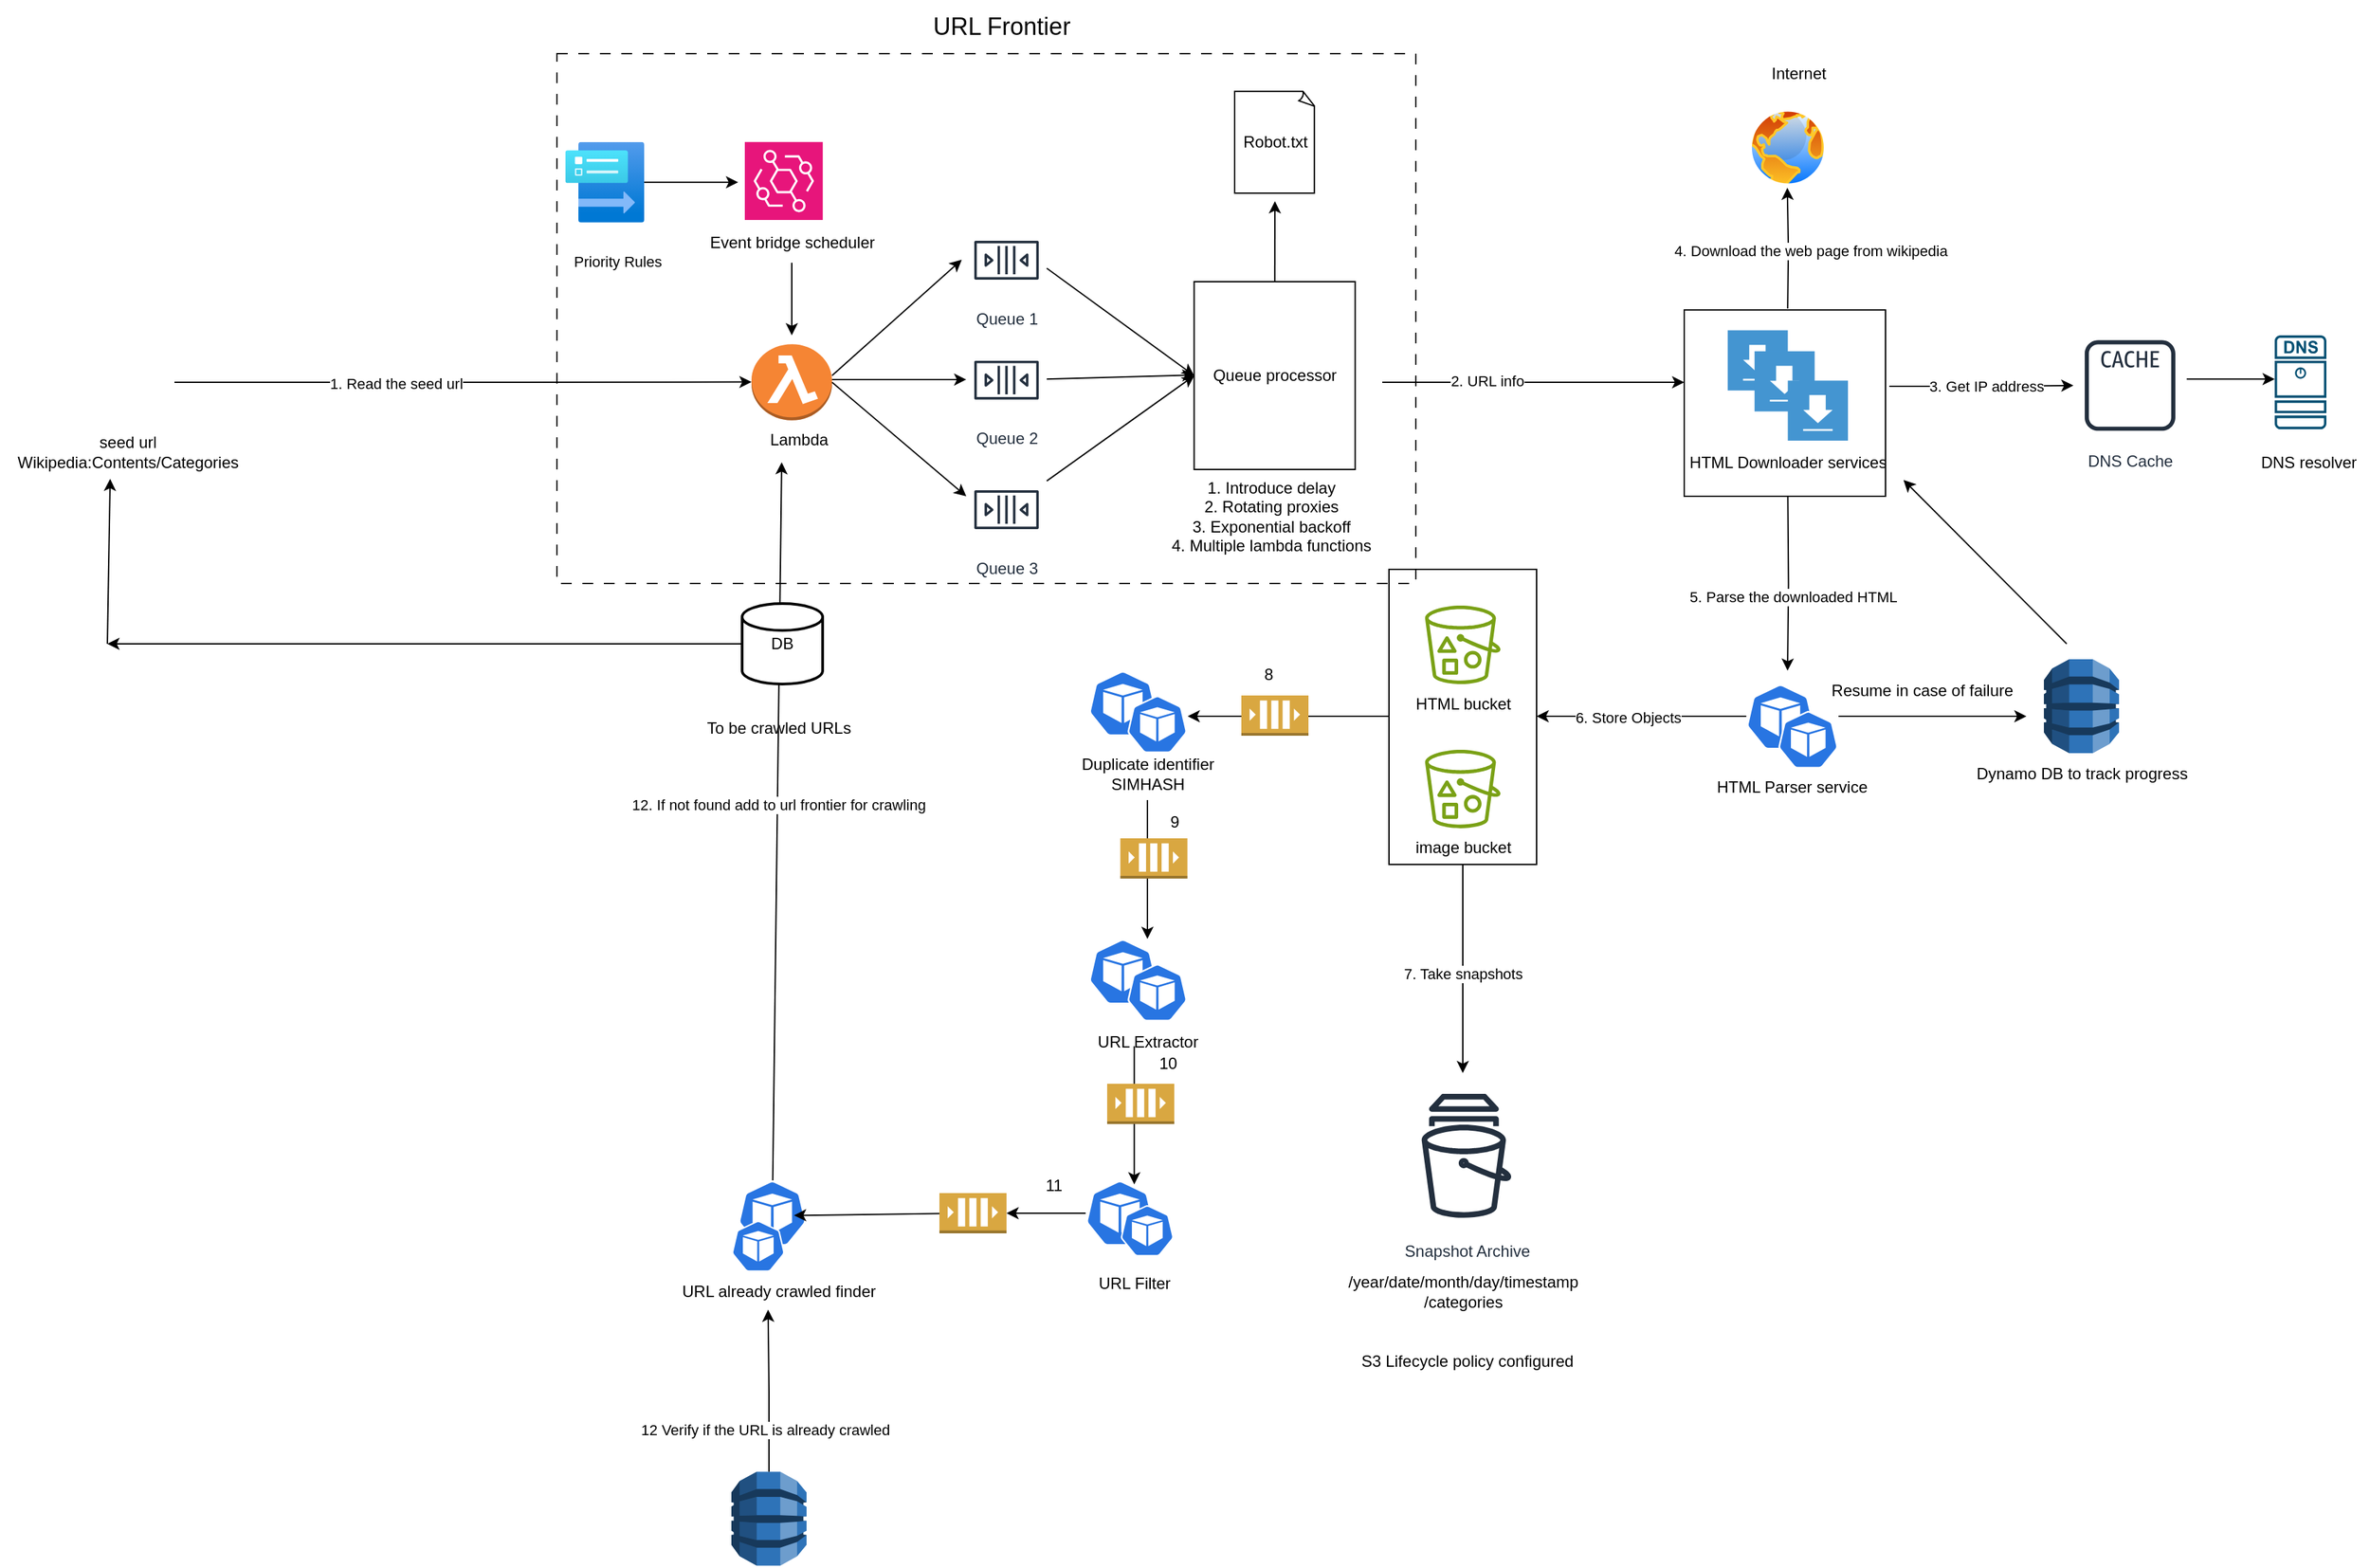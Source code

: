 <mxfile version="24.6.1" type="github">
  <diagram name="Page-1" id="T6FG5JUvPaCqkUUWs33g">
    <mxGraphModel dx="2901" dy="2290" grid="1" gridSize="10" guides="1" tooltips="1" connect="1" arrows="1" fold="1" page="1" pageScale="1" pageWidth="827" pageHeight="1169" math="0" shadow="0">
      <root>
        <mxCell id="0" />
        <mxCell id="1" parent="0" />
        <mxCell id="AsswK9h2NQhdAezXCvUA-1" style="edgeStyle=orthogonalEdgeStyle;rounded=0;orthogonalLoop=1;jettySize=auto;html=1;exitX=1;exitY=0.5;exitDx=0;exitDy=0;entryX=-0.042;entryY=0.4;entryDx=0;entryDy=0;entryPerimeter=0;" edge="1" parent="1" source="u7bU3b1OENKQPTIL70ho-2">
          <mxGeometry relative="1" as="geometry">
            <mxPoint x="130.0" y="234.8" as="targetPoint" />
          </mxGeometry>
        </mxCell>
        <mxCell id="AsswK9h2NQhdAezXCvUA-8" value="1. Read the seed url" style="edgeLabel;html=1;align=center;verticalAlign=middle;resizable=0;points=[];" vertex="1" connectable="0" parent="AsswK9h2NQhdAezXCvUA-1">
          <mxGeometry x="-0.158" relative="1" as="geometry">
            <mxPoint x="-16" y="1" as="offset" />
          </mxGeometry>
        </mxCell>
        <mxCell id="u7bU3b1OENKQPTIL70ho-2" value="" style="shape=image;html=1;verticalAlign=top;verticalLabelPosition=bottom;labelBackgroundColor=#ffffff;imageAspect=0;aspect=fixed;image=https://cdn1.iconfinder.com/data/icons/KDE_Crystal_Diamond_2.5_Classical_Mod/128x128/mimetypes/html.png" parent="1" vertex="1">
          <mxGeometry x="-370" y="200" width="70" height="70" as="geometry" />
        </mxCell>
        <mxCell id="u7bU3b1OENKQPTIL70ho-3" value="seed url&lt;div&gt;&lt;span style=&quot;background-color: initial;&quot;&gt;Wikipedia:Contents/Categories&lt;/span&gt;&lt;/div&gt;" style="text;html=1;align=center;verticalAlign=middle;resizable=0;points=[];autosize=1;strokeColor=none;fillColor=none;" parent="1" vertex="1">
          <mxGeometry x="-430" y="267" width="190" height="40" as="geometry" />
        </mxCell>
        <mxCell id="AsswK9h2NQhdAezXCvUA-2" style="edgeStyle=orthogonalEdgeStyle;rounded=0;orthogonalLoop=1;jettySize=auto;html=1;" edge="1" parent="1">
          <mxGeometry relative="1" as="geometry">
            <mxPoint x="825" y="235" as="targetPoint" />
            <mxPoint x="600" y="235" as="sourcePoint" />
          </mxGeometry>
        </mxCell>
        <mxCell id="AsswK9h2NQhdAezXCvUA-9" value="2. URL info" style="edgeLabel;html=1;align=center;verticalAlign=middle;resizable=0;points=[];" vertex="1" connectable="0" parent="AsswK9h2NQhdAezXCvUA-2">
          <mxGeometry x="-0.309" y="1" relative="1" as="geometry">
            <mxPoint as="offset" />
          </mxGeometry>
        </mxCell>
        <mxCell id="AsswK9h2NQhdAezXCvUA-7" style="edgeStyle=orthogonalEdgeStyle;rounded=0;orthogonalLoop=1;jettySize=auto;html=1;" edge="1" parent="1">
          <mxGeometry relative="1" as="geometry">
            <mxPoint x="901.83" y="90" as="targetPoint" />
            <mxPoint x="902.09" y="180" as="sourcePoint" />
          </mxGeometry>
        </mxCell>
        <mxCell id="AsswK9h2NQhdAezXCvUA-15" value="4. Download the web page from wikipedia" style="edgeLabel;html=1;align=center;verticalAlign=middle;resizable=0;points=[];" vertex="1" connectable="0" parent="AsswK9h2NQhdAezXCvUA-7">
          <mxGeometry x="-0.042" y="1" relative="1" as="geometry">
            <mxPoint x="17" as="offset" />
          </mxGeometry>
        </mxCell>
        <mxCell id="u7bU3b1OENKQPTIL70ho-10" value="" style="shadow=0;dashed=0;html=1;strokeColor=none;fillColor=#4495D1;labelPosition=center;verticalLabelPosition=bottom;verticalAlign=top;align=center;outlineConnect=0;shape=mxgraph.veeam.2d.download;" parent="1" vertex="1">
          <mxGeometry x="857.4" y="196.3" width="44.8" height="44.8" as="geometry" />
        </mxCell>
        <mxCell id="u7bU3b1OENKQPTIL70ho-13" value="" style="shadow=0;dashed=0;html=1;strokeColor=none;fillColor=#4495D1;labelPosition=center;verticalLabelPosition=bottom;verticalAlign=top;align=center;outlineConnect=0;shape=mxgraph.veeam.2d.download;" parent="1" vertex="1">
          <mxGeometry x="877.4" y="211.9" width="44.8" height="44.8" as="geometry" />
        </mxCell>
        <mxCell id="u7bU3b1OENKQPTIL70ho-14" value="" style="shadow=0;dashed=0;html=1;strokeColor=none;fillColor=#4495D1;labelPosition=center;verticalLabelPosition=bottom;verticalAlign=top;align=center;outlineConnect=0;shape=mxgraph.veeam.2d.download;" parent="1" vertex="1">
          <mxGeometry x="902.2" y="233.7" width="44.8" height="44.8" as="geometry" />
        </mxCell>
        <mxCell id="u7bU3b1OENKQPTIL70ho-15" value="" style="image;aspect=fixed;perimeter=ellipsePerimeter;html=1;align=center;shadow=0;dashed=0;spacingTop=3;image=img/lib/active_directory/internet_globe.svg;" parent="1" vertex="1">
          <mxGeometry x="872.2" y="30" width="60" height="60" as="geometry" />
        </mxCell>
        <mxCell id="u7bU3b1OENKQPTIL70ho-16" value="Internet" style="text;html=1;align=center;verticalAlign=middle;resizable=0;points=[];autosize=1;strokeColor=none;fillColor=none;" parent="1" vertex="1">
          <mxGeometry x="879.8" y="-10" width="60" height="30" as="geometry" />
        </mxCell>
        <mxCell id="AsswK9h2NQhdAezXCvUA-26" style="edgeStyle=orthogonalEdgeStyle;rounded=0;orthogonalLoop=1;jettySize=auto;html=1;" edge="1" parent="1">
          <mxGeometry relative="1" as="geometry">
            <mxPoint x="902" y="450" as="targetPoint" />
            <mxPoint x="902.2" y="320.0" as="sourcePoint" />
          </mxGeometry>
        </mxCell>
        <mxCell id="AsswK9h2NQhdAezXCvUA-27" value="5. Parse the downloaded HTML" style="edgeLabel;html=1;align=center;verticalAlign=middle;resizable=0;points=[];" vertex="1" connectable="0" parent="AsswK9h2NQhdAezXCvUA-26">
          <mxGeometry x="0.03" relative="1" as="geometry">
            <mxPoint x="3" y="8" as="offset" />
          </mxGeometry>
        </mxCell>
        <mxCell id="u7bU3b1OENKQPTIL70ho-17" value="HTML Downloader services" style="text;html=1;align=center;verticalAlign=middle;resizable=0;points=[];autosize=1;strokeColor=none;fillColor=none;" parent="1" vertex="1">
          <mxGeometry x="817.2" y="279.6" width="170" height="30" as="geometry" />
        </mxCell>
        <mxCell id="u7bU3b1OENKQPTIL70ho-19" value="DNS resolver" style="text;html=1;align=center;verticalAlign=middle;resizable=0;points=[];autosize=1;strokeColor=none;fillColor=none;" parent="1" vertex="1">
          <mxGeometry x="1245" y="279.6" width="90" height="30" as="geometry" />
        </mxCell>
        <mxCell id="AsswK9h2NQhdAezXCvUA-12" value="" style="rounded=0;orthogonalLoop=1;jettySize=auto;html=1;" edge="1" parent="1">
          <mxGeometry relative="1" as="geometry">
            <mxPoint x="1185" y="232.6" as="sourcePoint" />
            <mxPoint x="1265" y="232.629" as="targetPoint" />
          </mxGeometry>
        </mxCell>
        <mxCell id="AsswK9h2NQhdAezXCvUA-3" value="" style="sketch=0;points=[[0.015,0.015,0],[0.985,0.015,0],[0.985,0.985,0],[0.015,0.985,0],[0.25,0,0],[0.5,0,0],[0.75,0,0],[1,0.25,0],[1,0.5,0],[1,0.75,0],[0.75,1,0],[0.5,1,0],[0.25,1,0],[0,0.75,0],[0,0.5,0],[0,0.25,0]];verticalLabelPosition=bottom;html=1;verticalAlign=top;aspect=fixed;align=center;pointerEvents=1;shape=mxgraph.cisco19.dns_server;fillColor=#005073;strokeColor=none;" vertex="1" parent="1">
          <mxGeometry x="1265" y="200" width="38.5" height="70" as="geometry" />
        </mxCell>
        <mxCell id="AsswK9h2NQhdAezXCvUA-4" value="DNS Cache" style="sketch=0;outlineConnect=0;fontColor=#232F3E;gradientColor=none;strokeColor=#232F3E;fillColor=#ffffff;dashed=0;verticalLabelPosition=bottom;verticalAlign=top;align=center;html=1;fontSize=12;fontStyle=0;aspect=fixed;shape=mxgraph.aws4.resourceIcon;resIcon=mxgraph.aws4.cache_node;" vertex="1" parent="1">
          <mxGeometry x="1115" y="195.2" width="84.4" height="84.4" as="geometry" />
        </mxCell>
        <mxCell id="AsswK9h2NQhdAezXCvUA-11" style="edgeStyle=orthogonalEdgeStyle;rounded=0;orthogonalLoop=1;jettySize=auto;html=1;exitX=1.019;exitY=0.41;exitDx=0;exitDy=0;exitPerimeter=0;" edge="1" parent="1" source="AsswK9h2NQhdAezXCvUA-28" target="AsswK9h2NQhdAezXCvUA-4">
          <mxGeometry relative="1" as="geometry">
            <mxPoint x="985" y="237" as="sourcePoint" />
            <mxPoint x="1085" y="237" as="targetPoint" />
          </mxGeometry>
        </mxCell>
        <mxCell id="AsswK9h2NQhdAezXCvUA-24" value="3. Get IP address" style="edgeLabel;html=1;align=center;verticalAlign=middle;resizable=0;points=[];" vertex="1" connectable="0" parent="AsswK9h2NQhdAezXCvUA-11">
          <mxGeometry x="-0.294" y="-1" relative="1" as="geometry">
            <mxPoint x="23" y="-1" as="offset" />
          </mxGeometry>
        </mxCell>
        <mxCell id="AsswK9h2NQhdAezXCvUA-38" style="edgeStyle=orthogonalEdgeStyle;rounded=0;orthogonalLoop=1;jettySize=auto;html=1;" edge="1" parent="1" source="AsswK9h2NQhdAezXCvUA-16">
          <mxGeometry relative="1" as="geometry">
            <mxPoint x="715" y="484" as="targetPoint" />
          </mxGeometry>
        </mxCell>
        <mxCell id="AsswK9h2NQhdAezXCvUA-39" value="6. Store Objects" style="edgeLabel;html=1;align=center;verticalAlign=middle;resizable=0;points=[];" vertex="1" connectable="0" parent="AsswK9h2NQhdAezXCvUA-38">
          <mxGeometry x="0.131" y="1" relative="1" as="geometry">
            <mxPoint as="offset" />
          </mxGeometry>
        </mxCell>
        <mxCell id="AsswK9h2NQhdAezXCvUA-16" value="" style="aspect=fixed;sketch=0;html=1;dashed=0;whitespace=wrap;verticalLabelPosition=bottom;verticalAlign=top;fillColor=#2875E2;strokeColor=#ffffff;points=[[0.005,0.63,0],[0.1,0.2,0],[0.9,0.2,0],[0.5,0,0],[0.995,0.63,0],[0.72,0.99,0],[0.5,1,0],[0.28,0.99,0]];shape=mxgraph.kubernetes.icon2;prIcon=pod" vertex="1" parent="1">
          <mxGeometry x="871.2" y="460" width="51" height="48.96" as="geometry" />
        </mxCell>
        <mxCell id="AsswK9h2NQhdAezXCvUA-17" value="HTML Parser service" style="text;html=1;align=center;verticalAlign=middle;resizable=0;points=[];autosize=1;strokeColor=none;fillColor=none;" vertex="1" parent="1">
          <mxGeometry x="835.0" y="521.51" width="140" height="30" as="geometry" />
        </mxCell>
        <mxCell id="AsswK9h2NQhdAezXCvUA-23" value="" style="aspect=fixed;sketch=0;html=1;dashed=0;whitespace=wrap;verticalLabelPosition=bottom;verticalAlign=top;fillColor=#2875E2;strokeColor=#ffffff;points=[[0.005,0.63,0],[0.1,0.2,0],[0.9,0.2,0],[0.5,0,0],[0.995,0.63,0],[0.72,0.99,0],[0.5,1,0],[0.28,0.99,0]];shape=mxgraph.kubernetes.icon2;prIcon=pod" vertex="1" parent="1">
          <mxGeometry x="895" y="480" width="44.8" height="43.01" as="geometry" />
        </mxCell>
        <mxCell id="AsswK9h2NQhdAezXCvUA-28" value="" style="whiteSpace=wrap;html=1;fillColor=none;" vertex="1" parent="1">
          <mxGeometry x="825" y="181.1" width="150" height="138.9" as="geometry" />
        </mxCell>
        <mxCell id="AsswK9h2NQhdAezXCvUA-36" value="" style="sketch=0;outlineConnect=0;fontColor=#232F3E;gradientColor=none;fillColor=#7AA116;strokeColor=none;dashed=0;verticalLabelPosition=bottom;verticalAlign=top;align=center;html=1;fontSize=12;fontStyle=0;aspect=fixed;pointerEvents=1;shape=mxgraph.aws4.bucket_with_objects;" vertex="1" parent="1">
          <mxGeometry x="631.88" y="401.51" width="56.24" height="58.49" as="geometry" />
        </mxCell>
        <mxCell id="AsswK9h2NQhdAezXCvUA-37" value="HTML bucket" style="text;html=1;align=center;verticalAlign=middle;resizable=0;points=[];autosize=1;strokeColor=none;fillColor=none;" vertex="1" parent="1">
          <mxGeometry x="615" y="460" width="90" height="30" as="geometry" />
        </mxCell>
        <mxCell id="AsswK9h2NQhdAezXCvUA-40" value="" style="sketch=0;outlineConnect=0;fontColor=#232F3E;gradientColor=none;fillColor=#7AA116;strokeColor=none;dashed=0;verticalLabelPosition=bottom;verticalAlign=top;align=center;html=1;fontSize=12;fontStyle=0;aspect=fixed;pointerEvents=1;shape=mxgraph.aws4.bucket_with_objects;" vertex="1" parent="1">
          <mxGeometry x="631.88" y="508.96" width="56.24" height="58.49" as="geometry" />
        </mxCell>
        <mxCell id="AsswK9h2NQhdAezXCvUA-41" value="image bucket" style="text;html=1;align=center;verticalAlign=middle;resizable=0;points=[];autosize=1;strokeColor=none;fillColor=none;" vertex="1" parent="1">
          <mxGeometry x="615" y="567.45" width="90" height="30" as="geometry" />
        </mxCell>
        <mxCell id="AsswK9h2NQhdAezXCvUA-47" style="edgeStyle=orthogonalEdgeStyle;rounded=0;orthogonalLoop=1;jettySize=auto;html=1;" edge="1" parent="1" source="AsswK9h2NQhdAezXCvUA-42">
          <mxGeometry relative="1" as="geometry">
            <mxPoint x="455" y="484" as="targetPoint" />
          </mxGeometry>
        </mxCell>
        <mxCell id="AsswK9h2NQhdAezXCvUA-113" style="edgeStyle=none;rounded=0;orthogonalLoop=1;jettySize=auto;html=1;" edge="1" parent="1" source="AsswK9h2NQhdAezXCvUA-42">
          <mxGeometry relative="1" as="geometry">
            <mxPoint x="660" y="750" as="targetPoint" />
          </mxGeometry>
        </mxCell>
        <mxCell id="AsswK9h2NQhdAezXCvUA-114" value="7. Take snapshots" style="edgeLabel;html=1;align=center;verticalAlign=middle;resizable=0;points=[];" vertex="1" connectable="0" parent="AsswK9h2NQhdAezXCvUA-113">
          <mxGeometry x="0.051" relative="1" as="geometry">
            <mxPoint as="offset" />
          </mxGeometry>
        </mxCell>
        <mxCell id="AsswK9h2NQhdAezXCvUA-42" value="" style="whiteSpace=wrap;html=1;fillColor=none;" vertex="1" parent="1">
          <mxGeometry x="605" y="374.48" width="110" height="220" as="geometry" />
        </mxCell>
        <mxCell id="AsswK9h2NQhdAezXCvUA-43" value="" style="aspect=fixed;sketch=0;html=1;dashed=0;whitespace=wrap;verticalLabelPosition=bottom;verticalAlign=top;fillColor=#2875E2;strokeColor=#ffffff;points=[[0.005,0.63,0],[0.1,0.2,0],[0.9,0.2,0],[0.5,0,0],[0.995,0.63,0],[0.72,0.99,0],[0.5,1,0],[0.28,0.99,0]];shape=mxgraph.kubernetes.icon2;prIcon=pod" vertex="1" parent="1">
          <mxGeometry x="381.2" y="450" width="51" height="48.96" as="geometry" />
        </mxCell>
        <mxCell id="AsswK9h2NQhdAezXCvUA-52" style="edgeStyle=orthogonalEdgeStyle;rounded=0;orthogonalLoop=1;jettySize=auto;html=1;" edge="1" parent="1" source="AsswK9h2NQhdAezXCvUA-44">
          <mxGeometry relative="1" as="geometry">
            <mxPoint x="425" y="650" as="targetPoint" />
          </mxGeometry>
        </mxCell>
        <mxCell id="AsswK9h2NQhdAezXCvUA-44" value="Duplicate identifier&lt;div&gt;SIMHASH&lt;/div&gt;" style="text;html=1;align=center;verticalAlign=middle;resizable=0;points=[];autosize=1;strokeColor=none;fillColor=none;" vertex="1" parent="1">
          <mxGeometry x="365.0" y="506.51" width="120" height="40" as="geometry" />
        </mxCell>
        <mxCell id="AsswK9h2NQhdAezXCvUA-45" value="" style="aspect=fixed;sketch=0;html=1;dashed=0;whitespace=wrap;verticalLabelPosition=bottom;verticalAlign=top;fillColor=#2875E2;strokeColor=#ffffff;points=[[0.005,0.63,0],[0.1,0.2,0],[0.9,0.2,0],[0.5,0,0],[0.995,0.63,0],[0.72,0.99,0],[0.5,1,0],[0.28,0.99,0]];shape=mxgraph.kubernetes.icon2;prIcon=pod" vertex="1" parent="1">
          <mxGeometry x="410" y="468.5" width="44.8" height="43.01" as="geometry" />
        </mxCell>
        <mxCell id="AsswK9h2NQhdAezXCvUA-49" value="" style="outlineConnect=0;dashed=0;verticalLabelPosition=bottom;verticalAlign=top;align=center;html=1;shape=mxgraph.aws3.queue;fillColor=#D9A741;gradientColor=none;" vertex="1" parent="1">
          <mxGeometry x="495" y="468.5" width="50" height="30" as="geometry" />
        </mxCell>
        <mxCell id="AsswK9h2NQhdAezXCvUA-51" value="8" style="text;html=1;align=center;verticalAlign=middle;resizable=0;points=[];autosize=1;strokeColor=none;fillColor=none;" vertex="1" parent="1">
          <mxGeometry x="500" y="438" width="30" height="30" as="geometry" />
        </mxCell>
        <mxCell id="AsswK9h2NQhdAezXCvUA-53" value="" style="outlineConnect=0;dashed=0;verticalLabelPosition=bottom;verticalAlign=top;align=center;html=1;shape=mxgraph.aws3.queue;fillColor=#D9A741;gradientColor=none;" vertex="1" parent="1">
          <mxGeometry x="404.8" y="575" width="50" height="30" as="geometry" />
        </mxCell>
        <mxCell id="AsswK9h2NQhdAezXCvUA-54" value="9" style="text;html=1;align=center;verticalAlign=middle;resizable=0;points=[];autosize=1;strokeColor=none;fillColor=none;" vertex="1" parent="1">
          <mxGeometry x="430" y="548" width="30" height="30" as="geometry" />
        </mxCell>
        <mxCell id="AsswK9h2NQhdAezXCvUA-55" value="" style="aspect=fixed;sketch=0;html=1;dashed=0;whitespace=wrap;verticalLabelPosition=bottom;verticalAlign=top;fillColor=#2875E2;strokeColor=#ffffff;points=[[0.005,0.63,0],[0.1,0.2,0],[0.9,0.2,0],[0.5,0,0],[0.995,0.63,0],[0.72,0.99,0],[0.5,1,0],[0.28,0.99,0]];shape=mxgraph.kubernetes.icon2;prIcon=pod" vertex="1" parent="1">
          <mxGeometry x="381.2" y="650" width="51" height="48.96" as="geometry" />
        </mxCell>
        <mxCell id="AsswK9h2NQhdAezXCvUA-56" value="URL Extractor" style="text;html=1;align=center;verticalAlign=middle;resizable=0;points=[];autosize=1;strokeColor=none;fillColor=none;" vertex="1" parent="1">
          <mxGeometry x="375.0" y="711.51" width="100" height="30" as="geometry" />
        </mxCell>
        <mxCell id="AsswK9h2NQhdAezXCvUA-57" value="" style="aspect=fixed;sketch=0;html=1;dashed=0;whitespace=wrap;verticalLabelPosition=bottom;verticalAlign=top;fillColor=#2875E2;strokeColor=#ffffff;points=[[0.005,0.63,0],[0.1,0.2,0],[0.9,0.2,0],[0.5,0,0],[0.995,0.63,0],[0.72,0.99,0],[0.5,1,0],[0.28,0.99,0]];shape=mxgraph.kubernetes.icon2;prIcon=pod" vertex="1" parent="1">
          <mxGeometry x="410" y="668.5" width="44.8" height="43.01" as="geometry" />
        </mxCell>
        <mxCell id="AsswK9h2NQhdAezXCvUA-58" value="" style="aspect=fixed;sketch=0;html=1;dashed=0;whitespace=wrap;verticalLabelPosition=bottom;verticalAlign=top;fillColor=#2875E2;strokeColor=#ffffff;points=[[0.005,0.63,0],[0.1,0.2,0],[0.9,0.2,0],[0.5,0,0],[0.995,0.63,0],[0.72,0.99,0],[0.5,1,0],[0.28,0.99,0]];shape=mxgraph.kubernetes.icon2;prIcon=pod" vertex="1" parent="1">
          <mxGeometry x="379.0" y="830" width="51" height="48.96" as="geometry" />
        </mxCell>
        <mxCell id="AsswK9h2NQhdAezXCvUA-59" value="URL Filter" style="text;html=1;align=center;verticalAlign=middle;resizable=0;points=[];autosize=1;strokeColor=none;fillColor=none;" vertex="1" parent="1">
          <mxGeometry x="375.0" y="891.51" width="80" height="30" as="geometry" />
        </mxCell>
        <mxCell id="AsswK9h2NQhdAezXCvUA-60" value="" style="aspect=fixed;sketch=0;html=1;dashed=0;whitespace=wrap;verticalLabelPosition=bottom;verticalAlign=top;fillColor=#2875E2;strokeColor=#ffffff;points=[[0.005,0.63,0],[0.1,0.2,0],[0.9,0.2,0],[0.5,0,0],[0.995,0.63,0],[0.72,0.99,0],[0.5,1,0],[0.28,0.99,0]];shape=mxgraph.kubernetes.icon2;prIcon=pod" vertex="1" parent="1">
          <mxGeometry x="405" y="848.5" width="39.8" height="38.21" as="geometry" />
        </mxCell>
        <mxCell id="AsswK9h2NQhdAezXCvUA-61" style="edgeStyle=orthogonalEdgeStyle;rounded=0;orthogonalLoop=1;jettySize=auto;html=1;" edge="1" parent="1">
          <mxGeometry relative="1" as="geometry">
            <mxPoint x="415.2" y="833" as="targetPoint" />
            <mxPoint x="415.2" y="730" as="sourcePoint" />
          </mxGeometry>
        </mxCell>
        <mxCell id="AsswK9h2NQhdAezXCvUA-62" value="" style="outlineConnect=0;dashed=0;verticalLabelPosition=bottom;verticalAlign=top;align=center;html=1;shape=mxgraph.aws3.queue;fillColor=#D9A741;gradientColor=none;" vertex="1" parent="1">
          <mxGeometry x="395" y="758" width="50" height="30" as="geometry" />
        </mxCell>
        <mxCell id="AsswK9h2NQhdAezXCvUA-63" value="10" style="text;html=1;align=center;verticalAlign=middle;resizable=0;points=[];autosize=1;strokeColor=none;fillColor=none;" vertex="1" parent="1">
          <mxGeometry x="419.8" y="728" width="40" height="30" as="geometry" />
        </mxCell>
        <mxCell id="AsswK9h2NQhdAezXCvUA-67" value="" style="aspect=fixed;sketch=0;html=1;dashed=0;whitespace=wrap;verticalLabelPosition=bottom;verticalAlign=top;fillColor=#2875E2;strokeColor=#ffffff;points=[[0.005,0.63,0],[0.1,0.2,0],[0.9,0.2,0],[0.5,0,0],[0.995,0.63,0],[0.72,0.99,0],[0.5,1,0],[0.28,0.99,0]];shape=mxgraph.kubernetes.icon2;prIcon=pod" vertex="1" parent="1">
          <mxGeometry x="120.0" y="830" width="51" height="48.96" as="geometry" />
        </mxCell>
        <mxCell id="AsswK9h2NQhdAezXCvUA-68" value="URL already crawled finder" style="text;html=1;align=center;verticalAlign=middle;resizable=0;points=[];autosize=1;strokeColor=none;fillColor=none;" vertex="1" parent="1">
          <mxGeometry x="65.0" y="898.21" width="170" height="30" as="geometry" />
        </mxCell>
        <mxCell id="AsswK9h2NQhdAezXCvUA-69" value="" style="aspect=fixed;sketch=0;html=1;dashed=0;whitespace=wrap;verticalLabelPosition=bottom;verticalAlign=top;fillColor=#2875E2;strokeColor=#ffffff;points=[[0.005,0.63,0],[0.1,0.2,0],[0.9,0.2,0],[0.5,0,0],[0.995,0.63,0],[0.72,0.99,0],[0.5,1,0],[0.28,0.99,0]];shape=mxgraph.kubernetes.icon2;prIcon=pod" vertex="1" parent="1">
          <mxGeometry x="115.1" y="860" width="39.8" height="38.21" as="geometry" />
        </mxCell>
        <mxCell id="AsswK9h2NQhdAezXCvUA-73" value="" style="outlineConnect=0;dashed=0;verticalLabelPosition=bottom;verticalAlign=top;align=center;html=1;shape=mxgraph.aws3.dynamo_db;fillColor=#2E73B8;gradientColor=none;" vertex="1" parent="1">
          <mxGeometry x="115" y="1047.22" width="56" height="70" as="geometry" />
        </mxCell>
        <mxCell id="AsswK9h2NQhdAezXCvUA-74" style="edgeStyle=orthogonalEdgeStyle;rounded=0;orthogonalLoop=1;jettySize=auto;html=1;entryX=0.455;entryY=0.94;entryDx=0;entryDy=0;entryPerimeter=0;" edge="1" parent="1" source="AsswK9h2NQhdAezXCvUA-73" target="AsswK9h2NQhdAezXCvUA-68">
          <mxGeometry relative="1" as="geometry">
            <Array as="points" />
          </mxGeometry>
        </mxCell>
        <mxCell id="AsswK9h2NQhdAezXCvUA-117" value="12 Verify if the URL is already crawled" style="edgeLabel;html=1;align=center;verticalAlign=middle;resizable=0;points=[];" vertex="1" connectable="0" parent="AsswK9h2NQhdAezXCvUA-74">
          <mxGeometry x="-0.478" y="3" relative="1" as="geometry">
            <mxPoint as="offset" />
          </mxGeometry>
        </mxCell>
        <mxCell id="AsswK9h2NQhdAezXCvUA-122" style="edgeStyle=none;rounded=0;orthogonalLoop=1;jettySize=auto;html=1;" edge="1" parent="1" source="AsswK9h2NQhdAezXCvUA-85">
          <mxGeometry relative="1" as="geometry">
            <mxPoint x="120" y="85.9" as="targetPoint" />
          </mxGeometry>
        </mxCell>
        <mxCell id="AsswK9h2NQhdAezXCvUA-85" value="" style="image;aspect=fixed;html=1;points=[];align=center;fontSize=12;image=img/lib/azure2/other/Data_Collection_Rules.svg;" vertex="1" parent="1">
          <mxGeometry x="-8.76" y="55.9" width="58.76" height="60" as="geometry" />
        </mxCell>
        <mxCell id="AsswK9h2NQhdAezXCvUA-97" value="" style="sketch=0;points=[[0,0,0],[0.25,0,0],[0.5,0,0],[0.75,0,0],[1,0,0],[0,1,0],[0.25,1,0],[0.5,1,0],[0.75,1,0],[1,1,0],[0,0.25,0],[0,0.5,0],[0,0.75,0],[1,0.25,0],[1,0.5,0],[1,0.75,0]];outlineConnect=0;fontColor=#232F3E;fillColor=#E7157B;strokeColor=#ffffff;dashed=0;verticalLabelPosition=bottom;verticalAlign=top;align=center;html=1;fontSize=12;fontStyle=0;aspect=fixed;shape=mxgraph.aws4.resourceIcon;resIcon=mxgraph.aws4.eventbridge;" vertex="1" parent="1">
          <mxGeometry x="125" y="55.9" width="58.1" height="58.1" as="geometry" />
        </mxCell>
        <mxCell id="AsswK9h2NQhdAezXCvUA-123" style="edgeStyle=none;rounded=0;orthogonalLoop=1;jettySize=auto;html=1;" edge="1" parent="1" source="AsswK9h2NQhdAezXCvUA-98">
          <mxGeometry relative="1" as="geometry">
            <mxPoint x="160" y="200" as="targetPoint" />
          </mxGeometry>
        </mxCell>
        <mxCell id="AsswK9h2NQhdAezXCvUA-98" value="Event bridge scheduler" style="text;html=1;align=center;verticalAlign=middle;resizable=0;points=[];autosize=1;strokeColor=none;fillColor=none;" vertex="1" parent="1">
          <mxGeometry x="85.0" y="115.9" width="150" height="30" as="geometry" />
        </mxCell>
        <mxCell id="AsswK9h2NQhdAezXCvUA-99" value="" style="outlineConnect=0;dashed=0;verticalLabelPosition=bottom;verticalAlign=top;align=center;html=1;shape=mxgraph.aws3.lambda_function;fillColor=#F58534;gradientColor=none;" vertex="1" parent="1">
          <mxGeometry x="130" y="206.6" width="60" height="56.8" as="geometry" />
        </mxCell>
        <mxCell id="AsswK9h2NQhdAezXCvUA-110" value="Snapshot Archive" style="sketch=0;outlineConnect=0;fontColor=#232F3E;gradientColor=none;strokeColor=#232F3E;fillColor=#ffffff;dashed=0;verticalLabelPosition=bottom;verticalAlign=top;align=center;html=1;fontSize=12;fontStyle=0;aspect=fixed;shape=mxgraph.aws4.resourceIcon;resIcon=mxgraph.aws4.snapshot;" vertex="1" parent="1">
          <mxGeometry x="605" y="753.98" width="115.5" height="115.5" as="geometry" />
        </mxCell>
        <mxCell id="AsswK9h2NQhdAezXCvUA-71" value="" style="outlineConnect=0;dashed=0;verticalLabelPosition=bottom;verticalAlign=top;align=center;html=1;shape=mxgraph.aws3.queue;fillColor=#D9A741;gradientColor=none;" vertex="1" parent="1">
          <mxGeometry x="270" y="839.48" width="50" height="30" as="geometry" />
        </mxCell>
        <mxCell id="AsswK9h2NQhdAezXCvUA-120" value="Lambda" style="text;html=1;align=center;verticalAlign=middle;resizable=0;points=[];autosize=1;strokeColor=none;fillColor=none;" vertex="1" parent="1">
          <mxGeometry x="130" y="263.4" width="70" height="30" as="geometry" />
        </mxCell>
        <mxCell id="AsswK9h2NQhdAezXCvUA-121" value="&lt;span style=&quot;font-size: 11px; background-color: rgb(255, 255, 255);&quot;&gt;Priority Rules&lt;/span&gt;" style="text;html=1;align=center;verticalAlign=middle;resizable=0;points=[];autosize=1;strokeColor=none;fillColor=none;" vertex="1" parent="1">
          <mxGeometry x="-15" y="130" width="90" height="30" as="geometry" />
        </mxCell>
        <mxCell id="AsswK9h2NQhdAezXCvUA-124" value="11" style="text;html=1;align=center;verticalAlign=middle;resizable=0;points=[];autosize=1;strokeColor=none;fillColor=none;" vertex="1" parent="1">
          <mxGeometry x="335" y="818.5" width="40" height="30" as="geometry" />
        </mxCell>
        <mxCell id="AsswK9h2NQhdAezXCvUA-125" value="Queue 1" style="sketch=0;outlineConnect=0;fontColor=#232F3E;gradientColor=none;strokeColor=#232F3E;fillColor=#ffffff;dashed=0;verticalLabelPosition=bottom;verticalAlign=top;align=center;html=1;fontSize=12;fontStyle=0;aspect=fixed;shape=mxgraph.aws4.resourceIcon;resIcon=mxgraph.aws4.queue;" vertex="1" parent="1">
          <mxGeometry x="290" y="114" width="60" height="60" as="geometry" />
        </mxCell>
        <mxCell id="AsswK9h2NQhdAezXCvUA-126" value="Queue 2" style="sketch=0;outlineConnect=0;fontColor=#232F3E;gradientColor=none;strokeColor=#232F3E;fillColor=#ffffff;dashed=0;verticalLabelPosition=bottom;verticalAlign=top;align=center;html=1;fontSize=12;fontStyle=0;aspect=fixed;shape=mxgraph.aws4.resourceIcon;resIcon=mxgraph.aws4.queue;" vertex="1" parent="1">
          <mxGeometry x="290" y="203.4" width="60" height="60" as="geometry" />
        </mxCell>
        <mxCell id="AsswK9h2NQhdAezXCvUA-127" value="Queue 3" style="sketch=0;outlineConnect=0;fontColor=#232F3E;gradientColor=none;strokeColor=#232F3E;fillColor=#ffffff;dashed=0;verticalLabelPosition=bottom;verticalAlign=top;align=center;html=1;fontSize=12;fontStyle=0;aspect=fixed;shape=mxgraph.aws4.resourceIcon;resIcon=mxgraph.aws4.queue;" vertex="1" parent="1">
          <mxGeometry x="290" y="300.0" width="60" height="60" as="geometry" />
        </mxCell>
        <mxCell id="AsswK9h2NQhdAezXCvUA-129" value="" style="edgeStyle=none;orthogonalLoop=1;jettySize=auto;html=1;rounded=0;entryX=0.321;entryY=1.039;entryDx=0;entryDy=0;entryPerimeter=0;" edge="1" parent="1" source="AsswK9h2NQhdAezXCvUA-67" target="AsswK9h2NQhdAezXCvUA-120">
          <mxGeometry width="100" relative="1" as="geometry">
            <mxPoint x="-30" y="730" as="sourcePoint" />
            <mxPoint x="120" y="310" as="targetPoint" />
            <Array as="points" />
          </mxGeometry>
        </mxCell>
        <mxCell id="AsswK9h2NQhdAezXCvUA-130" value="12. If not found add to url frontier for crawling" style="edgeLabel;html=1;align=center;verticalAlign=middle;resizable=0;points=[];" vertex="1" connectable="0" parent="AsswK9h2NQhdAezXCvUA-129">
          <mxGeometry x="0.047" relative="1" as="geometry">
            <mxPoint as="offset" />
          </mxGeometry>
        </mxCell>
        <mxCell id="AsswK9h2NQhdAezXCvUA-131" style="edgeStyle=none;rounded=0;orthogonalLoop=1;jettySize=auto;html=1;entryX=0.817;entryY=0.534;entryDx=0;entryDy=0;entryPerimeter=0;" edge="1" parent="1" source="AsswK9h2NQhdAezXCvUA-71" target="AsswK9h2NQhdAezXCvUA-67">
          <mxGeometry relative="1" as="geometry" />
        </mxCell>
        <mxCell id="AsswK9h2NQhdAezXCvUA-132" style="edgeStyle=none;rounded=0;orthogonalLoop=1;jettySize=auto;html=1;entryX=1;entryY=0.5;entryDx=0;entryDy=0;entryPerimeter=0;" edge="1" parent="1" source="AsswK9h2NQhdAezXCvUA-58" target="AsswK9h2NQhdAezXCvUA-71">
          <mxGeometry relative="1" as="geometry" />
        </mxCell>
        <mxCell id="AsswK9h2NQhdAezXCvUA-138" value="" style="whiteSpace=wrap;html=1;shape=mxgraph.basic.document;fillColor=none;" vertex="1" parent="1">
          <mxGeometry x="490" y="18.1" width="60" height="75.9" as="geometry" />
        </mxCell>
        <mxCell id="AsswK9h2NQhdAezXCvUA-139" value="Robot.txt" style="text;html=1;align=center;verticalAlign=middle;resizable=0;points=[];autosize=1;strokeColor=none;fillColor=none;" vertex="1" parent="1">
          <mxGeometry x="485" y="41.05" width="70" height="30" as="geometry" />
        </mxCell>
        <mxCell id="AsswK9h2NQhdAezXCvUA-151" value="" style="edgeStyle=none;rounded=0;orthogonalLoop=1;jettySize=auto;html=1;" edge="1" parent="1" source="AsswK9h2NQhdAezXCvUA-140">
          <mxGeometry relative="1" as="geometry">
            <mxPoint x="520" y="100" as="targetPoint" />
          </mxGeometry>
        </mxCell>
        <mxCell id="AsswK9h2NQhdAezXCvUA-140" value="Queue processor" style="whiteSpace=wrap;html=1;fillColor=none;" vertex="1" parent="1">
          <mxGeometry x="459.8" y="160.0" width="120" height="140" as="geometry" />
        </mxCell>
        <mxCell id="AsswK9h2NQhdAezXCvUA-145" value="" style="edgeStyle=none;orthogonalLoop=1;jettySize=auto;html=1;rounded=0;entryX=0;entryY=0.5;entryDx=0;entryDy=0;" edge="1" parent="1" target="AsswK9h2NQhdAezXCvUA-140">
          <mxGeometry width="100" relative="1" as="geometry">
            <mxPoint x="350" y="150" as="sourcePoint" />
            <mxPoint x="440" y="140" as="targetPoint" />
            <Array as="points" />
          </mxGeometry>
        </mxCell>
        <mxCell id="AsswK9h2NQhdAezXCvUA-146" value="" style="edgeStyle=none;orthogonalLoop=1;jettySize=auto;html=1;rounded=0;" edge="1" parent="1" source="AsswK9h2NQhdAezXCvUA-126">
          <mxGeometry width="100" relative="1" as="geometry">
            <mxPoint x="360" y="229.58" as="sourcePoint" />
            <mxPoint x="460" y="229.58" as="targetPoint" />
            <Array as="points" />
          </mxGeometry>
        </mxCell>
        <mxCell id="AsswK9h2NQhdAezXCvUA-147" value="" style="edgeStyle=none;orthogonalLoop=1;jettySize=auto;html=1;rounded=0;" edge="1" parent="1" source="AsswK9h2NQhdAezXCvUA-127">
          <mxGeometry width="100" relative="1" as="geometry">
            <mxPoint x="320" y="310" as="sourcePoint" />
            <mxPoint x="460" y="230" as="targetPoint" />
            <Array as="points" />
          </mxGeometry>
        </mxCell>
        <mxCell id="AsswK9h2NQhdAezXCvUA-148" value="" style="edgeStyle=none;orthogonalLoop=1;jettySize=auto;html=1;rounded=0;entryX=-0.056;entryY=0.494;entryDx=0;entryDy=0;entryPerimeter=0;" edge="1" parent="1" target="AsswK9h2NQhdAezXCvUA-125">
          <mxGeometry width="100" relative="1" as="geometry">
            <mxPoint x="190" y="230" as="sourcePoint" />
            <mxPoint x="280" y="140" as="targetPoint" />
            <Array as="points" />
          </mxGeometry>
        </mxCell>
        <mxCell id="AsswK9h2NQhdAezXCvUA-149" value="" style="edgeStyle=none;orthogonalLoop=1;jettySize=auto;html=1;rounded=0;" edge="1" parent="1">
          <mxGeometry width="100" relative="1" as="geometry">
            <mxPoint x="190" y="232.98" as="sourcePoint" />
            <mxPoint x="290" y="232.98" as="targetPoint" />
            <Array as="points" />
          </mxGeometry>
        </mxCell>
        <mxCell id="AsswK9h2NQhdAezXCvUA-150" value="" style="edgeStyle=none;orthogonalLoop=1;jettySize=auto;html=1;rounded=0;exitX=1;exitY=0.5;exitDx=0;exitDy=0;exitPerimeter=0;" edge="1" parent="1" source="AsswK9h2NQhdAezXCvUA-99">
          <mxGeometry width="100" relative="1" as="geometry">
            <mxPoint x="170" y="260" as="sourcePoint" />
            <mxPoint x="290" y="320" as="targetPoint" />
            <Array as="points" />
          </mxGeometry>
        </mxCell>
        <mxCell id="AsswK9h2NQhdAezXCvUA-153" value="/year/date/month/day/timestamp&lt;div&gt;/categories&lt;/div&gt;" style="text;html=1;align=center;verticalAlign=middle;resizable=0;points=[];autosize=1;strokeColor=none;fillColor=none;" vertex="1" parent="1">
          <mxGeometry x="565" y="893.21" width="190" height="40" as="geometry" />
        </mxCell>
        <mxCell id="AsswK9h2NQhdAezXCvUA-154" value="1. Introduce delay&lt;div&gt;2. Rotating proxies&lt;/div&gt;&lt;div&gt;3. Exponential backoff&lt;/div&gt;&lt;div&gt;4. Multiple lambda functions&lt;/div&gt;" style="text;html=1;align=center;verticalAlign=middle;resizable=0;points=[];autosize=1;strokeColor=none;fillColor=none;" vertex="1" parent="1">
          <mxGeometry x="432.2" y="300" width="170" height="70" as="geometry" />
        </mxCell>
        <mxCell id="AsswK9h2NQhdAezXCvUA-155" value="" style="outlineConnect=0;dashed=0;verticalLabelPosition=bottom;verticalAlign=top;align=center;html=1;shape=mxgraph.aws3.dynamo_db;fillColor=#2E73B8;gradientColor=none;" vertex="1" parent="1">
          <mxGeometry x="1093" y="441.51" width="56" height="70" as="geometry" />
        </mxCell>
        <mxCell id="AsswK9h2NQhdAezXCvUA-156" value="Dynamo DB to track progress" style="text;html=1;align=center;verticalAlign=middle;resizable=0;points=[];autosize=1;strokeColor=none;fillColor=none;" vertex="1" parent="1">
          <mxGeometry x="1031" y="511.51" width="180" height="30" as="geometry" />
        </mxCell>
        <mxCell id="AsswK9h2NQhdAezXCvUA-157" value="" style="edgeStyle=none;orthogonalLoop=1;jettySize=auto;html=1;rounded=0;entryX=1.007;entryY=0.941;entryDx=0;entryDy=0;entryPerimeter=0;" edge="1" parent="1" target="u7bU3b1OENKQPTIL70ho-17">
          <mxGeometry width="100" relative="1" as="geometry">
            <mxPoint x="1110" y="430" as="sourcePoint" />
            <mxPoint x="1130" y="380" as="targetPoint" />
            <Array as="points" />
          </mxGeometry>
        </mxCell>
        <mxCell id="AsswK9h2NQhdAezXCvUA-158" value="" style="edgeStyle=none;orthogonalLoop=1;jettySize=auto;html=1;rounded=0;" edge="1" parent="1">
          <mxGeometry width="100" relative="1" as="geometry">
            <mxPoint x="940" y="484" as="sourcePoint" />
            <mxPoint x="1080" y="484" as="targetPoint" />
            <Array as="points" />
          </mxGeometry>
        </mxCell>
        <mxCell id="AsswK9h2NQhdAezXCvUA-159" value="Resume in case of failure" style="text;html=1;align=center;verticalAlign=middle;resizable=0;points=[];autosize=1;strokeColor=none;fillColor=none;" vertex="1" parent="1">
          <mxGeometry x="922.2" y="450" width="160" height="30" as="geometry" />
        </mxCell>
        <mxCell id="AsswK9h2NQhdAezXCvUA-162" value="" style="whiteSpace=wrap;html=1;fillColor=none;dashed=1;dashPattern=8 8;" vertex="1" parent="1">
          <mxGeometry x="-15" y="-10" width="640" height="395" as="geometry" />
        </mxCell>
        <mxCell id="AsswK9h2NQhdAezXCvUA-163" value="&lt;font style=&quot;font-size: 18px;&quot;&gt;URL Frontier&lt;/font&gt;" style="text;html=1;align=center;verticalAlign=middle;resizable=0;points=[];autosize=1;strokeColor=none;fillColor=none;" vertex="1" parent="1">
          <mxGeometry x="251.2" y="-50" width="130" height="40" as="geometry" />
        </mxCell>
        <mxCell id="AsswK9h2NQhdAezXCvUA-165" value="S3 Lifecycle policy configured" style="text;html=1;align=center;verticalAlign=middle;resizable=0;points=[];autosize=1;strokeColor=none;fillColor=none;" vertex="1" parent="1">
          <mxGeometry x="572.75" y="950" width="180" height="30" as="geometry" />
        </mxCell>
        <mxCell id="AsswK9h2NQhdAezXCvUA-172" style="edgeStyle=none;rounded=0;orthogonalLoop=1;jettySize=auto;html=1;" edge="1" parent="1" source="AsswK9h2NQhdAezXCvUA-166">
          <mxGeometry relative="1" as="geometry">
            <mxPoint x="-350" y="430" as="targetPoint" />
          </mxGeometry>
        </mxCell>
        <mxCell id="AsswK9h2NQhdAezXCvUA-166" value="DB" style="strokeWidth=2;html=1;shape=mxgraph.flowchart.database;whiteSpace=wrap;" vertex="1" parent="1">
          <mxGeometry x="123" y="400" width="60" height="60" as="geometry" />
        </mxCell>
        <mxCell id="AsswK9h2NQhdAezXCvUA-169" value="To be crawled URLs" style="text;html=1;align=center;verticalAlign=middle;resizable=0;points=[];autosize=1;strokeColor=none;fillColor=none;" vertex="1" parent="1">
          <mxGeometry x="85" y="478" width="130" height="30" as="geometry" />
        </mxCell>
        <mxCell id="AsswK9h2NQhdAezXCvUA-173" value="" style="edgeStyle=none;orthogonalLoop=1;jettySize=auto;html=1;rounded=0;entryX=0.432;entryY=1;entryDx=0;entryDy=0;entryPerimeter=0;" edge="1" parent="1" target="u7bU3b1OENKQPTIL70ho-3">
          <mxGeometry width="100" relative="1" as="geometry">
            <mxPoint x="-350" y="430" as="sourcePoint" />
            <mxPoint x="-350" y="330" as="targetPoint" />
            <Array as="points" />
          </mxGeometry>
        </mxCell>
      </root>
    </mxGraphModel>
  </diagram>
</mxfile>
